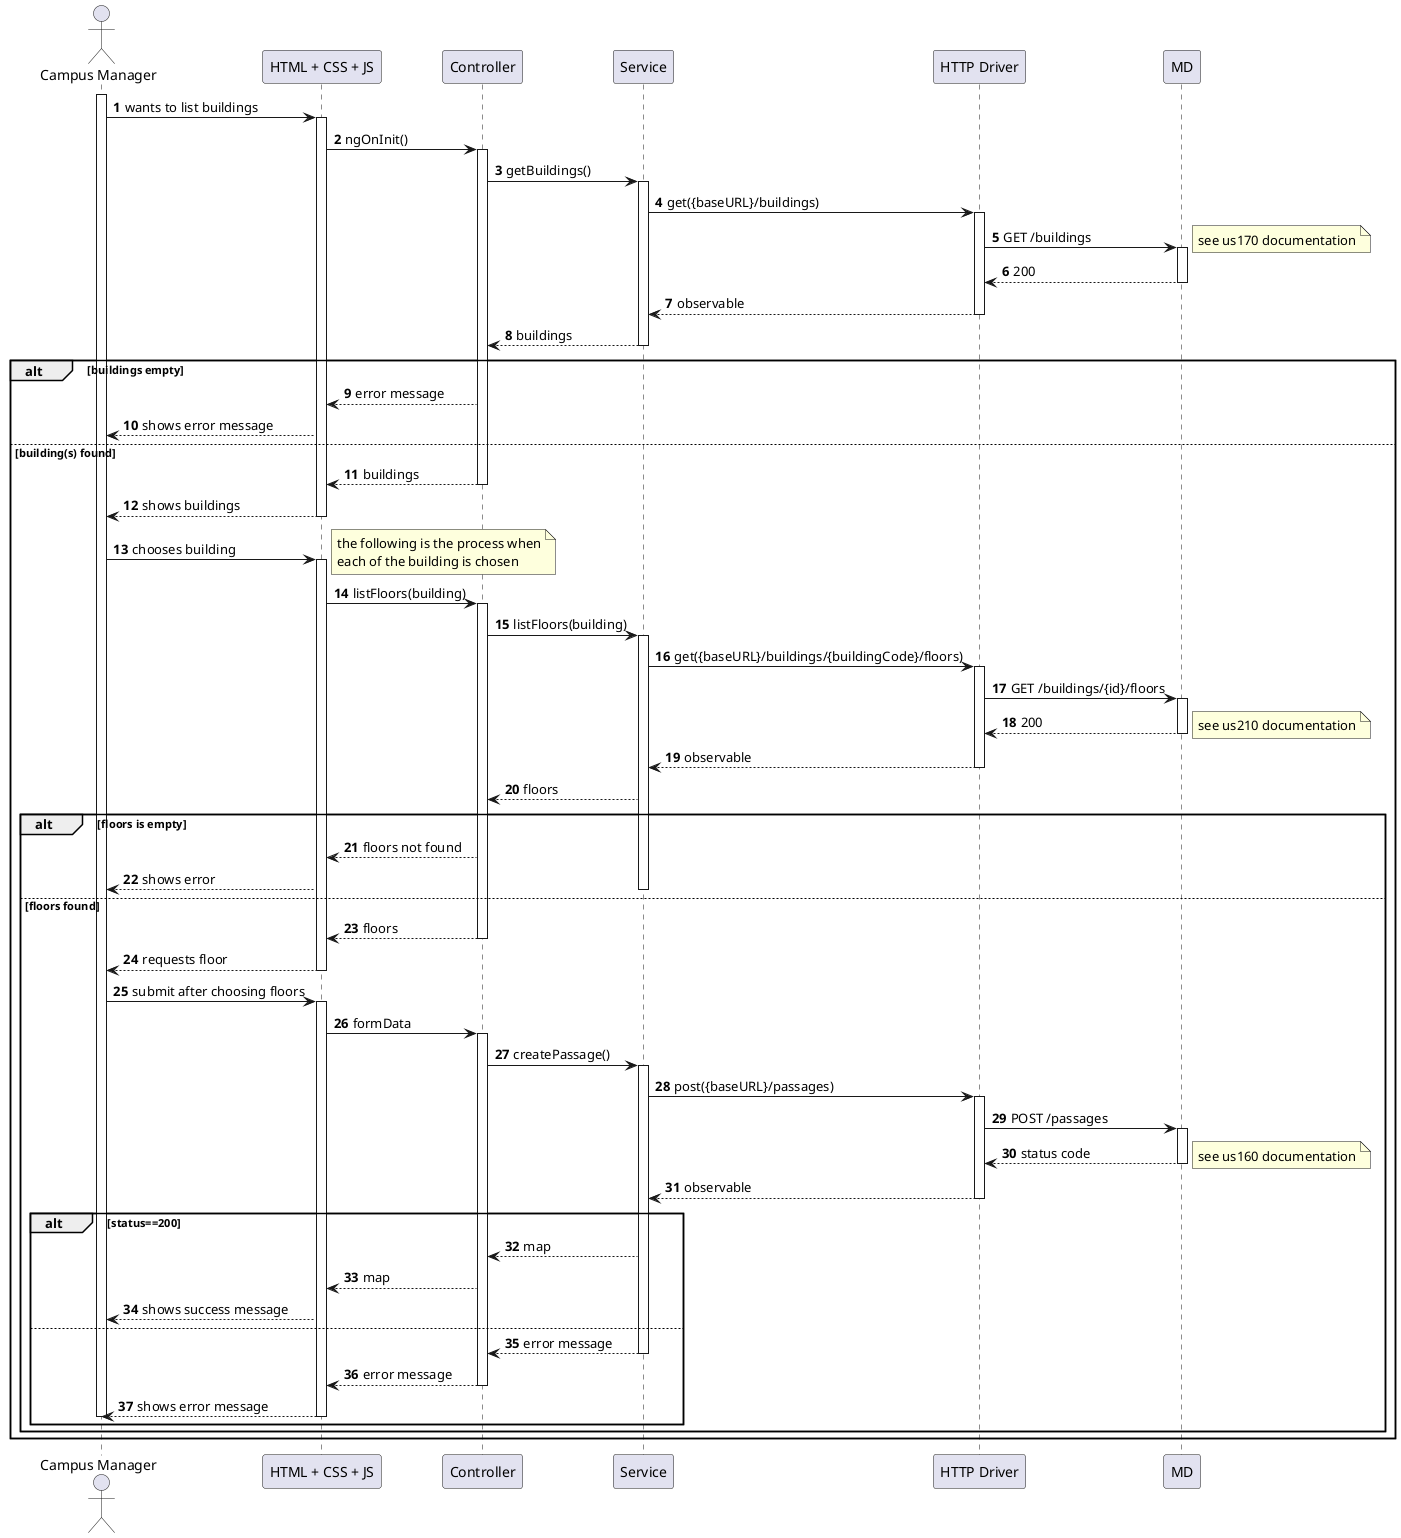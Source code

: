 @startuml
autonumber

actor "Campus Manager" as usr

participant "HTML + CSS + JS" as view
participant "Controller" as ctrl
participant "Service" as svc

participant "HTTP Driver" as http

participant "MD" as md

activate usr
usr -> view : wants to list buildings
    activate view
        view -> ctrl : ngOnInit()
        activate ctrl
            ctrl -> svc : getBuildings()
            activate svc
                svc -> http : get({baseURL}/buildings)
                activate http
                    http -> md : GET /buildings
                note right : see us170 documentation
            activate md
                md --> http : 200
                deactivate md
                http --> svc : observable
                deactivate http
                svc --> ctrl : buildings
        alt buildings empty
                deactivate svc
                ctrl --> view : error message
                view --> usr : shows error message
        else building(s) found
            ctrl --> view : buildings
            deactivate ctrl
            view --> usr : shows buildings
            deactivate
        deactivate view
        usr -> view : chooses building
        note right
            the following is the process when
            each of the building is chosen
        end note
        activate view
            view -> ctrl : listFloors(building)
            activate ctrl
                ctrl -> svc : listFloors(building)
                activate svc
                    svc -> http : get({baseURL}/buildings/{buildingCode}/floors)
                    activate http
                        http -> md : GET /buildings/{id}/floors
            activate md
                md --> http : 200
                note right : see us210 documentation
                deactivate md
                    http --> svc : observable
                    deactivate http
                    svc --> ctrl : floors
                    alt floors is empty
                        ctrl --> view : floors not found
                        view --> usr : shows error
                    else floors found
                deactivate svc

                ctrl --> view : floors
            deactivate ctrl
            view --> usr : requests floor
        deactivate view

        usr -> view : submit after choosing floors
        activate view
            view -> ctrl : formData
            activate ctrl
                ctrl -> svc : createPassage()
                activate svc
                    svc -> http : post({baseURL}/passages)
                    activate http
                        http -> md : POST /passages
                        activate md
                            md --> http : status code
                        deactivate md
                note right : see us160 documentation
                    http --> svc : observable
                    deactivate http
                    alt status==200
                    svc --> ctrl : map

                ctrl --> view : map
                view --> usr : shows success message
                else
                    svc --> ctrl : error message
                    deactivate svc
                ctrl --> view : error message
                deactivate ctrl
            view --> usr : shows error message
            deactivate view
        deactivate usr
    end
    end
    end
@enduml
